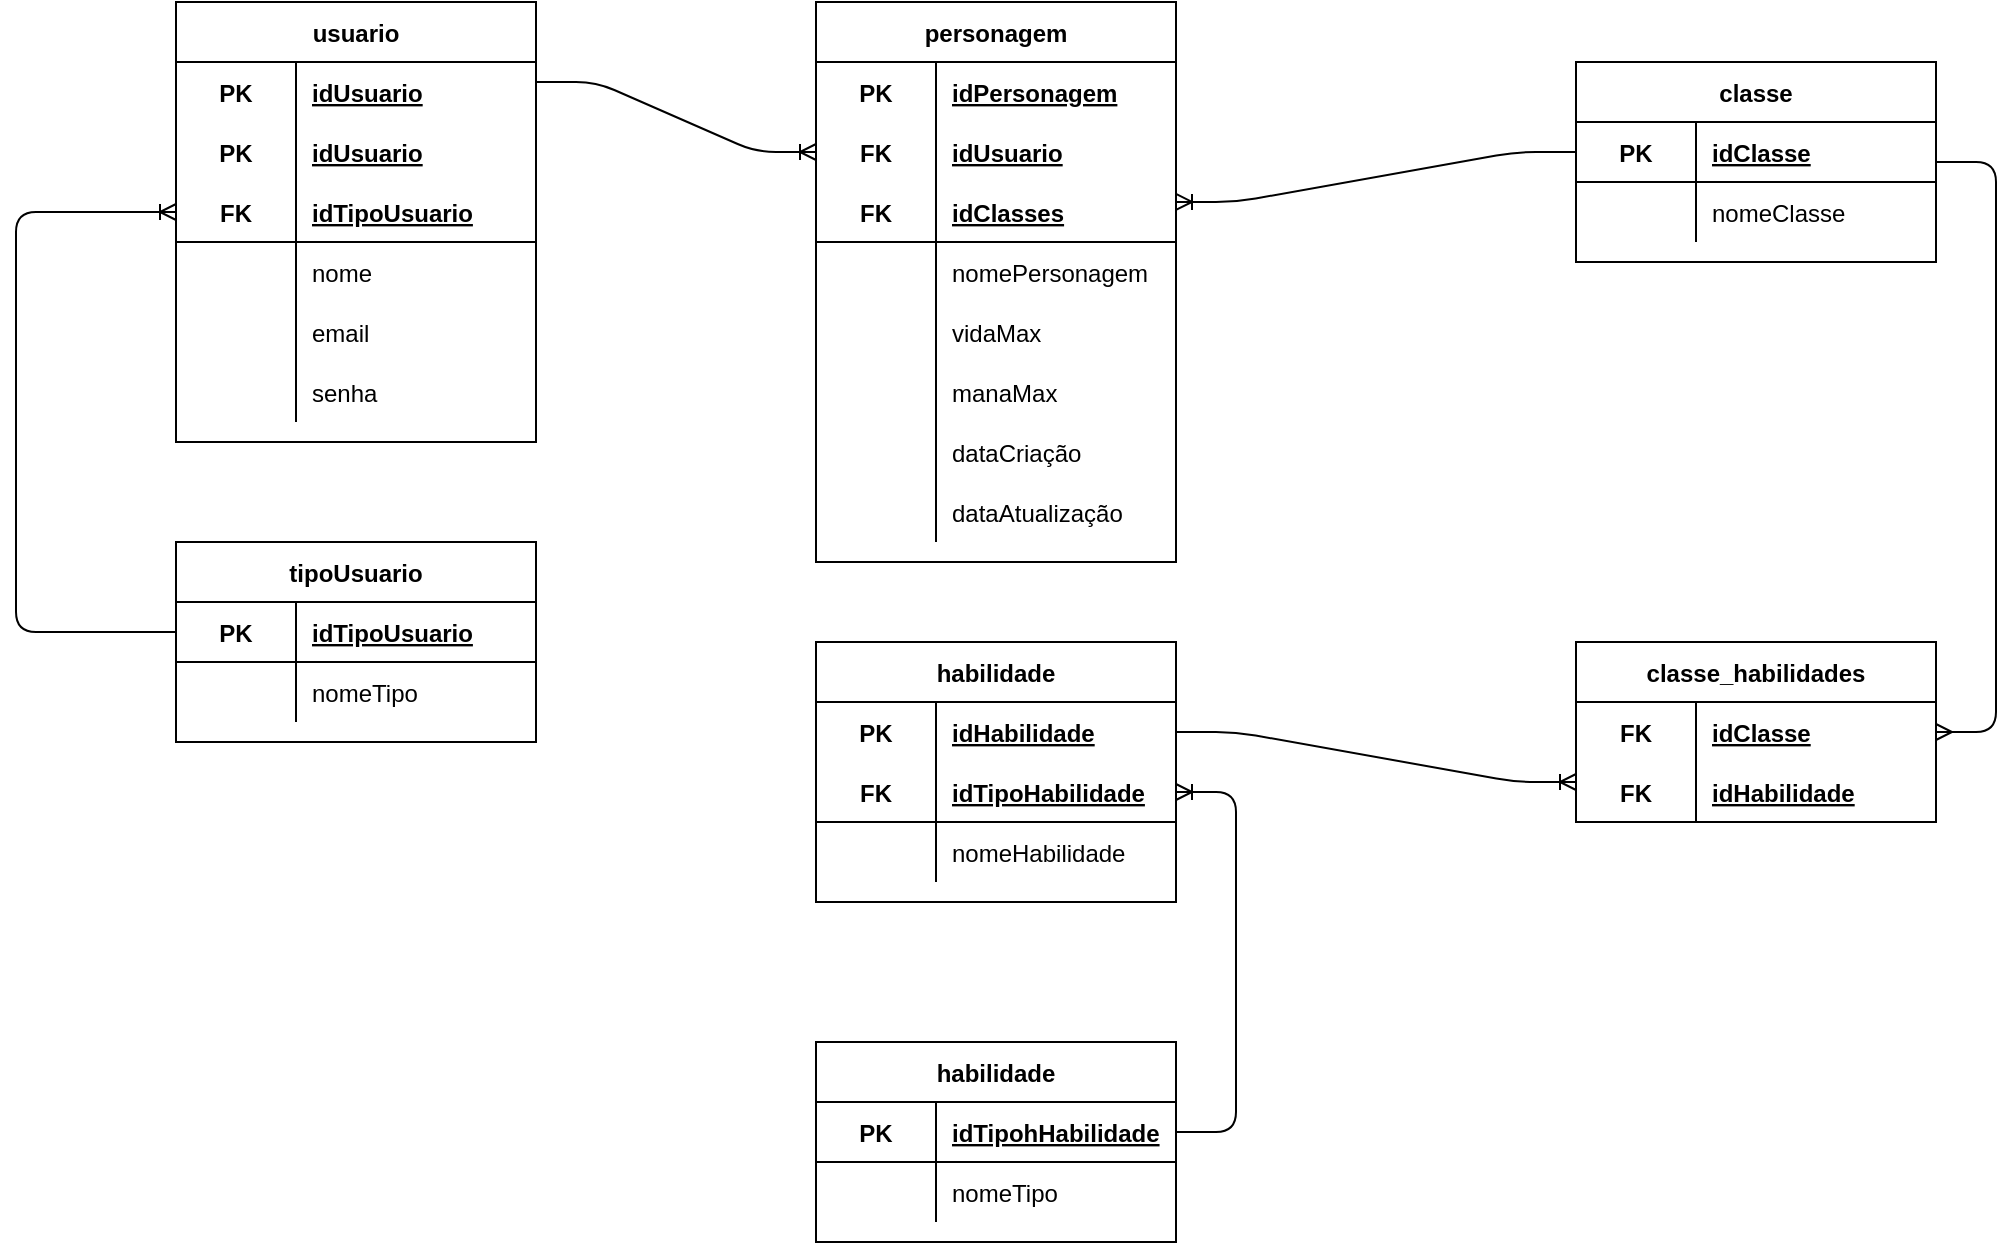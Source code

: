 <mxfile version="15.2.7" type="device"><diagram id="Vnr_DaOeJ2HsaMhXZIjR" name="Page-1"><mxGraphModel dx="1483" dy="744" grid="1" gridSize="10" guides="1" tooltips="1" connect="1" arrows="1" fold="1" page="1" pageScale="1" pageWidth="827" pageHeight="1169" math="0" shadow="0"><root><mxCell id="0"/><mxCell id="1" parent="0"/><mxCell id="y7KEYFcvt6DQ4FBDvmUr-17" value="personagem" style="shape=table;startSize=30;container=1;collapsible=1;childLayout=tableLayout;fixedRows=1;rowLines=0;fontStyle=1;align=center;resizeLast=1;" parent="1" vertex="1"><mxGeometry x="450" y="50" width="180" height="280" as="geometry"/></mxCell><mxCell id="y7KEYFcvt6DQ4FBDvmUr-18" value="" style="shape=partialRectangle;collapsible=0;dropTarget=0;pointerEvents=0;fillColor=none;top=0;left=0;bottom=0;right=0;points=[[0,0.5],[1,0.5]];portConstraint=eastwest;" parent="y7KEYFcvt6DQ4FBDvmUr-17" vertex="1"><mxGeometry y="30" width="180" height="30" as="geometry"/></mxCell><mxCell id="y7KEYFcvt6DQ4FBDvmUr-19" value="PK" style="shape=partialRectangle;connectable=0;fillColor=none;top=0;left=0;bottom=0;right=0;fontStyle=1;overflow=hidden;" parent="y7KEYFcvt6DQ4FBDvmUr-18" vertex="1"><mxGeometry width="60" height="30" as="geometry"/></mxCell><mxCell id="y7KEYFcvt6DQ4FBDvmUr-20" value="idPersonagem" style="shape=partialRectangle;connectable=0;fillColor=none;top=0;left=0;bottom=0;right=0;align=left;spacingLeft=6;fontStyle=5;overflow=hidden;" parent="y7KEYFcvt6DQ4FBDvmUr-18" vertex="1"><mxGeometry x="60" width="120" height="30" as="geometry"/></mxCell><mxCell id="F3eVizL2UZA8zw1EiPMs-30" value="" style="shape=partialRectangle;collapsible=0;dropTarget=0;pointerEvents=0;fillColor=none;top=0;left=0;bottom=0;right=0;points=[[0,0.5],[1,0.5]];portConstraint=eastwest;" vertex="1" parent="y7KEYFcvt6DQ4FBDvmUr-17"><mxGeometry y="60" width="180" height="30" as="geometry"/></mxCell><mxCell id="F3eVizL2UZA8zw1EiPMs-31" value="FK" style="shape=partialRectangle;connectable=0;fillColor=none;top=0;left=0;bottom=0;right=0;fontStyle=1;overflow=hidden;" vertex="1" parent="F3eVizL2UZA8zw1EiPMs-30"><mxGeometry width="60" height="30" as="geometry"/></mxCell><mxCell id="F3eVizL2UZA8zw1EiPMs-32" value="idUsuario" style="shape=partialRectangle;connectable=0;fillColor=none;top=0;left=0;bottom=0;right=0;align=left;spacingLeft=6;fontStyle=5;overflow=hidden;" vertex="1" parent="F3eVizL2UZA8zw1EiPMs-30"><mxGeometry x="60" width="120" height="30" as="geometry"/></mxCell><mxCell id="y7KEYFcvt6DQ4FBDvmUr-21" value="" style="shape=partialRectangle;collapsible=0;dropTarget=0;pointerEvents=0;fillColor=none;top=0;left=0;bottom=1;right=0;points=[[0,0.5],[1,0.5]];portConstraint=eastwest;" parent="y7KEYFcvt6DQ4FBDvmUr-17" vertex="1"><mxGeometry y="90" width="180" height="30" as="geometry"/></mxCell><mxCell id="y7KEYFcvt6DQ4FBDvmUr-22" value="FK" style="shape=partialRectangle;connectable=0;fillColor=none;top=0;left=0;bottom=0;right=0;fontStyle=1;overflow=hidden;" parent="y7KEYFcvt6DQ4FBDvmUr-21" vertex="1"><mxGeometry width="60" height="30" as="geometry"/></mxCell><mxCell id="y7KEYFcvt6DQ4FBDvmUr-23" value="idClasses" style="shape=partialRectangle;connectable=0;fillColor=none;top=0;left=0;bottom=0;right=0;align=left;spacingLeft=6;fontStyle=5;overflow=hidden;" parent="y7KEYFcvt6DQ4FBDvmUr-21" vertex="1"><mxGeometry x="60" width="120" height="30" as="geometry"/></mxCell><mxCell id="y7KEYFcvt6DQ4FBDvmUr-24" value="" style="shape=partialRectangle;collapsible=0;dropTarget=0;pointerEvents=0;fillColor=none;top=0;left=0;bottom=0;right=0;points=[[0,0.5],[1,0.5]];portConstraint=eastwest;" parent="y7KEYFcvt6DQ4FBDvmUr-17" vertex="1"><mxGeometry y="120" width="180" height="30" as="geometry"/></mxCell><mxCell id="y7KEYFcvt6DQ4FBDvmUr-25" value="" style="shape=partialRectangle;connectable=0;fillColor=none;top=0;left=0;bottom=0;right=0;editable=1;overflow=hidden;" parent="y7KEYFcvt6DQ4FBDvmUr-24" vertex="1"><mxGeometry width="60" height="30" as="geometry"/></mxCell><mxCell id="y7KEYFcvt6DQ4FBDvmUr-26" value="nomePersonagem" style="shape=partialRectangle;connectable=0;fillColor=none;top=0;left=0;bottom=0;right=0;align=left;spacingLeft=6;overflow=hidden;" parent="y7KEYFcvt6DQ4FBDvmUr-24" vertex="1"><mxGeometry x="60" width="120" height="30" as="geometry"/></mxCell><mxCell id="y7KEYFcvt6DQ4FBDvmUr-27" value="" style="shape=partialRectangle;collapsible=0;dropTarget=0;pointerEvents=0;fillColor=none;top=0;left=0;bottom=0;right=0;points=[[0,0.5],[1,0.5]];portConstraint=eastwest;" parent="y7KEYFcvt6DQ4FBDvmUr-17" vertex="1"><mxGeometry y="150" width="180" height="30" as="geometry"/></mxCell><mxCell id="y7KEYFcvt6DQ4FBDvmUr-28" value="" style="shape=partialRectangle;connectable=0;fillColor=none;top=0;left=0;bottom=0;right=0;editable=1;overflow=hidden;" parent="y7KEYFcvt6DQ4FBDvmUr-27" vertex="1"><mxGeometry width="60" height="30" as="geometry"/></mxCell><mxCell id="y7KEYFcvt6DQ4FBDvmUr-29" value="vidaMax" style="shape=partialRectangle;connectable=0;fillColor=none;top=0;left=0;bottom=0;right=0;align=left;spacingLeft=6;overflow=hidden;" parent="y7KEYFcvt6DQ4FBDvmUr-27" vertex="1"><mxGeometry x="60" width="120" height="30" as="geometry"/></mxCell><mxCell id="y7KEYFcvt6DQ4FBDvmUr-30" value="" style="shape=partialRectangle;collapsible=0;dropTarget=0;pointerEvents=0;fillColor=none;top=0;left=0;bottom=0;right=0;points=[[0,0.5],[1,0.5]];portConstraint=eastwest;" parent="y7KEYFcvt6DQ4FBDvmUr-17" vertex="1"><mxGeometry y="180" width="180" height="30" as="geometry"/></mxCell><mxCell id="y7KEYFcvt6DQ4FBDvmUr-31" value="" style="shape=partialRectangle;connectable=0;fillColor=none;top=0;left=0;bottom=0;right=0;editable=1;overflow=hidden;" parent="y7KEYFcvt6DQ4FBDvmUr-30" vertex="1"><mxGeometry width="60" height="30" as="geometry"/></mxCell><mxCell id="y7KEYFcvt6DQ4FBDvmUr-32" value="manaMax" style="shape=partialRectangle;connectable=0;fillColor=none;top=0;left=0;bottom=0;right=0;align=left;spacingLeft=6;overflow=hidden;" parent="y7KEYFcvt6DQ4FBDvmUr-30" vertex="1"><mxGeometry x="60" width="120" height="30" as="geometry"/></mxCell><mxCell id="y7KEYFcvt6DQ4FBDvmUr-48" value="" style="shape=partialRectangle;collapsible=0;dropTarget=0;pointerEvents=0;fillColor=none;top=0;left=0;bottom=0;right=0;points=[[0,0.5],[1,0.5]];portConstraint=eastwest;" parent="y7KEYFcvt6DQ4FBDvmUr-17" vertex="1"><mxGeometry y="210" width="180" height="30" as="geometry"/></mxCell><mxCell id="y7KEYFcvt6DQ4FBDvmUr-49" value="" style="shape=partialRectangle;connectable=0;fillColor=none;top=0;left=0;bottom=0;right=0;editable=1;overflow=hidden;" parent="y7KEYFcvt6DQ4FBDvmUr-48" vertex="1"><mxGeometry width="60" height="30" as="geometry"/></mxCell><mxCell id="y7KEYFcvt6DQ4FBDvmUr-50" value="dataCriação" style="shape=partialRectangle;connectable=0;fillColor=none;top=0;left=0;bottom=0;right=0;align=left;spacingLeft=6;overflow=hidden;" parent="y7KEYFcvt6DQ4FBDvmUr-48" vertex="1"><mxGeometry x="60" width="120" height="30" as="geometry"/></mxCell><mxCell id="y7KEYFcvt6DQ4FBDvmUr-51" value="" style="shape=partialRectangle;collapsible=0;dropTarget=0;pointerEvents=0;fillColor=none;top=0;left=0;bottom=0;right=0;points=[[0,0.5],[1,0.5]];portConstraint=eastwest;" parent="y7KEYFcvt6DQ4FBDvmUr-17" vertex="1"><mxGeometry y="240" width="180" height="30" as="geometry"/></mxCell><mxCell id="y7KEYFcvt6DQ4FBDvmUr-52" value="" style="shape=partialRectangle;connectable=0;fillColor=none;top=0;left=0;bottom=0;right=0;editable=1;overflow=hidden;" parent="y7KEYFcvt6DQ4FBDvmUr-51" vertex="1"><mxGeometry width="60" height="30" as="geometry"/></mxCell><mxCell id="y7KEYFcvt6DQ4FBDvmUr-53" value="dataAtualização" style="shape=partialRectangle;connectable=0;fillColor=none;top=0;left=0;bottom=0;right=0;align=left;spacingLeft=6;overflow=hidden;" parent="y7KEYFcvt6DQ4FBDvmUr-51" vertex="1"><mxGeometry x="60" width="120" height="30" as="geometry"/></mxCell><mxCell id="y7KEYFcvt6DQ4FBDvmUr-54" value="classe" style="shape=table;startSize=30;container=1;collapsible=1;childLayout=tableLayout;fixedRows=1;rowLines=0;fontStyle=1;align=center;resizeLast=1;" parent="1" vertex="1"><mxGeometry x="830" y="80" width="180" height="100" as="geometry"/></mxCell><mxCell id="y7KEYFcvt6DQ4FBDvmUr-58" value="" style="shape=partialRectangle;collapsible=0;dropTarget=0;pointerEvents=0;fillColor=none;top=0;left=0;bottom=1;right=0;points=[[0,0.5],[1,0.5]];portConstraint=eastwest;" parent="y7KEYFcvt6DQ4FBDvmUr-54" vertex="1"><mxGeometry y="30" width="180" height="30" as="geometry"/></mxCell><mxCell id="y7KEYFcvt6DQ4FBDvmUr-59" value="PK" style="shape=partialRectangle;connectable=0;fillColor=none;top=0;left=0;bottom=0;right=0;fontStyle=1;overflow=hidden;" parent="y7KEYFcvt6DQ4FBDvmUr-58" vertex="1"><mxGeometry width="60" height="30" as="geometry"/></mxCell><mxCell id="y7KEYFcvt6DQ4FBDvmUr-60" value="idClasse" style="shape=partialRectangle;connectable=0;fillColor=none;top=0;left=0;bottom=0;right=0;align=left;spacingLeft=6;fontStyle=5;overflow=hidden;" parent="y7KEYFcvt6DQ4FBDvmUr-58" vertex="1"><mxGeometry x="60" width="120" height="30" as="geometry"/></mxCell><mxCell id="y7KEYFcvt6DQ4FBDvmUr-64" value="" style="shape=partialRectangle;collapsible=0;dropTarget=0;pointerEvents=0;fillColor=none;top=0;left=0;bottom=0;right=0;points=[[0,0.5],[1,0.5]];portConstraint=eastwest;" parent="y7KEYFcvt6DQ4FBDvmUr-54" vertex="1"><mxGeometry y="60" width="180" height="30" as="geometry"/></mxCell><mxCell id="y7KEYFcvt6DQ4FBDvmUr-65" value="" style="shape=partialRectangle;connectable=0;fillColor=none;top=0;left=0;bottom=0;right=0;editable=1;overflow=hidden;" parent="y7KEYFcvt6DQ4FBDvmUr-64" vertex="1"><mxGeometry width="60" height="30" as="geometry"/></mxCell><mxCell id="y7KEYFcvt6DQ4FBDvmUr-66" value="nomeClasse" style="shape=partialRectangle;connectable=0;fillColor=none;top=0;left=0;bottom=0;right=0;align=left;spacingLeft=6;overflow=hidden;" parent="y7KEYFcvt6DQ4FBDvmUr-64" vertex="1"><mxGeometry x="60" width="120" height="30" as="geometry"/></mxCell><mxCell id="y7KEYFcvt6DQ4FBDvmUr-70" value="" style="edgeStyle=entityRelationEdgeStyle;fontSize=12;html=1;endArrow=ERoneToMany;entryX=1;entryY=0.333;entryDx=0;entryDy=0;entryPerimeter=0;exitX=0;exitY=0.5;exitDx=0;exitDy=0;" parent="1" source="y7KEYFcvt6DQ4FBDvmUr-58" target="y7KEYFcvt6DQ4FBDvmUr-21" edge="1"><mxGeometry width="100" height="100" relative="1" as="geometry"><mxPoint x="730" y="340" as="sourcePoint"/><mxPoint x="830" y="240" as="targetPoint"/></mxGeometry></mxCell><mxCell id="y7KEYFcvt6DQ4FBDvmUr-71" value="habilidade" style="shape=table;startSize=30;container=1;collapsible=1;childLayout=tableLayout;fixedRows=1;rowLines=0;fontStyle=1;align=center;resizeLast=1;" parent="1" vertex="1"><mxGeometry x="450" y="370" width="180" height="130" as="geometry"/></mxCell><mxCell id="y7KEYFcvt6DQ4FBDvmUr-72" value="" style="shape=partialRectangle;collapsible=0;dropTarget=0;pointerEvents=0;fillColor=none;top=0;left=0;bottom=0;right=0;points=[[0,0.5],[1,0.5]];portConstraint=eastwest;" parent="y7KEYFcvt6DQ4FBDvmUr-71" vertex="1"><mxGeometry y="30" width="180" height="30" as="geometry"/></mxCell><mxCell id="y7KEYFcvt6DQ4FBDvmUr-73" value="PK" style="shape=partialRectangle;connectable=0;fillColor=none;top=0;left=0;bottom=0;right=0;fontStyle=1;overflow=hidden;" parent="y7KEYFcvt6DQ4FBDvmUr-72" vertex="1"><mxGeometry width="60" height="30" as="geometry"/></mxCell><mxCell id="y7KEYFcvt6DQ4FBDvmUr-74" value="idHabilidade" style="shape=partialRectangle;connectable=0;fillColor=none;top=0;left=0;bottom=0;right=0;align=left;spacingLeft=6;fontStyle=5;overflow=hidden;" parent="y7KEYFcvt6DQ4FBDvmUr-72" vertex="1"><mxGeometry x="60" width="120" height="30" as="geometry"/></mxCell><mxCell id="y7KEYFcvt6DQ4FBDvmUr-75" value="" style="shape=partialRectangle;collapsible=0;dropTarget=0;pointerEvents=0;fillColor=none;top=0;left=0;bottom=1;right=0;points=[[0,0.5],[1,0.5]];portConstraint=eastwest;" parent="y7KEYFcvt6DQ4FBDvmUr-71" vertex="1"><mxGeometry y="60" width="180" height="30" as="geometry"/></mxCell><mxCell id="y7KEYFcvt6DQ4FBDvmUr-76" value="FK" style="shape=partialRectangle;connectable=0;fillColor=none;top=0;left=0;bottom=0;right=0;fontStyle=1;overflow=hidden;" parent="y7KEYFcvt6DQ4FBDvmUr-75" vertex="1"><mxGeometry width="60" height="30" as="geometry"/></mxCell><mxCell id="y7KEYFcvt6DQ4FBDvmUr-77" value="idTipoHabilidade" style="shape=partialRectangle;connectable=0;fillColor=none;top=0;left=0;bottom=0;right=0;align=left;spacingLeft=6;fontStyle=5;overflow=hidden;" parent="y7KEYFcvt6DQ4FBDvmUr-75" vertex="1"><mxGeometry x="60" width="120" height="30" as="geometry"/></mxCell><mxCell id="y7KEYFcvt6DQ4FBDvmUr-81" value="" style="shape=partialRectangle;collapsible=0;dropTarget=0;pointerEvents=0;fillColor=none;top=0;left=0;bottom=0;right=0;points=[[0,0.5],[1,0.5]];portConstraint=eastwest;" parent="y7KEYFcvt6DQ4FBDvmUr-71" vertex="1"><mxGeometry y="90" width="180" height="30" as="geometry"/></mxCell><mxCell id="y7KEYFcvt6DQ4FBDvmUr-82" value="" style="shape=partialRectangle;connectable=0;fillColor=none;top=0;left=0;bottom=0;right=0;editable=1;overflow=hidden;" parent="y7KEYFcvt6DQ4FBDvmUr-81" vertex="1"><mxGeometry width="60" height="30" as="geometry"/></mxCell><mxCell id="y7KEYFcvt6DQ4FBDvmUr-83" value="nomeHabilidade" style="shape=partialRectangle;connectable=0;fillColor=none;top=0;left=0;bottom=0;right=0;align=left;spacingLeft=6;overflow=hidden;" parent="y7KEYFcvt6DQ4FBDvmUr-81" vertex="1"><mxGeometry x="60" width="120" height="30" as="geometry"/></mxCell><mxCell id="y7KEYFcvt6DQ4FBDvmUr-84" value="classe_habilidades" style="shape=table;startSize=30;container=1;collapsible=1;childLayout=tableLayout;fixedRows=1;rowLines=0;fontStyle=1;align=center;resizeLast=1;" parent="1" vertex="1"><mxGeometry x="830" y="370" width="180" height="90" as="geometry"/></mxCell><mxCell id="y7KEYFcvt6DQ4FBDvmUr-85" value="" style="shape=partialRectangle;collapsible=0;dropTarget=0;pointerEvents=0;fillColor=none;top=0;left=0;bottom=0;right=0;points=[[0,0.5],[1,0.5]];portConstraint=eastwest;" parent="y7KEYFcvt6DQ4FBDvmUr-84" vertex="1"><mxGeometry y="30" width="180" height="30" as="geometry"/></mxCell><mxCell id="y7KEYFcvt6DQ4FBDvmUr-86" value="FK" style="shape=partialRectangle;connectable=0;fillColor=none;top=0;left=0;bottom=0;right=0;fontStyle=1;overflow=hidden;" parent="y7KEYFcvt6DQ4FBDvmUr-85" vertex="1"><mxGeometry width="60" height="30" as="geometry"/></mxCell><mxCell id="y7KEYFcvt6DQ4FBDvmUr-87" value="idClasse" style="shape=partialRectangle;connectable=0;fillColor=none;top=0;left=0;bottom=0;right=0;align=left;spacingLeft=6;fontStyle=5;overflow=hidden;" parent="y7KEYFcvt6DQ4FBDvmUr-85" vertex="1"><mxGeometry x="60" width="120" height="30" as="geometry"/></mxCell><mxCell id="y7KEYFcvt6DQ4FBDvmUr-88" value="" style="shape=partialRectangle;collapsible=0;dropTarget=0;pointerEvents=0;fillColor=none;top=0;left=0;bottom=1;right=0;points=[[0,0.5],[1,0.5]];portConstraint=eastwest;" parent="y7KEYFcvt6DQ4FBDvmUr-84" vertex="1"><mxGeometry y="60" width="180" height="30" as="geometry"/></mxCell><mxCell id="y7KEYFcvt6DQ4FBDvmUr-89" value="FK" style="shape=partialRectangle;connectable=0;fillColor=none;top=0;left=0;bottom=0;right=0;fontStyle=1;overflow=hidden;" parent="y7KEYFcvt6DQ4FBDvmUr-88" vertex="1"><mxGeometry width="60" height="30" as="geometry"/></mxCell><mxCell id="y7KEYFcvt6DQ4FBDvmUr-90" value="idHabilidade" style="shape=partialRectangle;connectable=0;fillColor=none;top=0;left=0;bottom=0;right=0;align=left;spacingLeft=6;fontStyle=5;overflow=hidden;" parent="y7KEYFcvt6DQ4FBDvmUr-88" vertex="1"><mxGeometry x="60" width="120" height="30" as="geometry"/></mxCell><mxCell id="y7KEYFcvt6DQ4FBDvmUr-97" value="" style="edgeStyle=entityRelationEdgeStyle;fontSize=12;html=1;endArrow=ERmany;entryX=1;entryY=0.5;entryDx=0;entryDy=0;" parent="1" target="y7KEYFcvt6DQ4FBDvmUr-85" edge="1"><mxGeometry width="100" height="100" relative="1" as="geometry"><mxPoint x="1010" y="130" as="sourcePoint"/><mxPoint x="1110" y="30" as="targetPoint"/></mxGeometry></mxCell><mxCell id="y7KEYFcvt6DQ4FBDvmUr-98" value="habilidade" style="shape=table;startSize=30;container=1;collapsible=1;childLayout=tableLayout;fixedRows=1;rowLines=0;fontStyle=1;align=center;resizeLast=1;" parent="1" vertex="1"><mxGeometry x="450" y="570" width="180" height="100" as="geometry"/></mxCell><mxCell id="y7KEYFcvt6DQ4FBDvmUr-102" value="" style="shape=partialRectangle;collapsible=0;dropTarget=0;pointerEvents=0;fillColor=none;top=0;left=0;bottom=1;right=0;points=[[0,0.5],[1,0.5]];portConstraint=eastwest;" parent="y7KEYFcvt6DQ4FBDvmUr-98" vertex="1"><mxGeometry y="30" width="180" height="30" as="geometry"/></mxCell><mxCell id="y7KEYFcvt6DQ4FBDvmUr-103" value="PK" style="shape=partialRectangle;connectable=0;fillColor=none;top=0;left=0;bottom=0;right=0;fontStyle=1;overflow=hidden;" parent="y7KEYFcvt6DQ4FBDvmUr-102" vertex="1"><mxGeometry width="60" height="30" as="geometry"/></mxCell><mxCell id="y7KEYFcvt6DQ4FBDvmUr-104" value="idTipohHabilidade" style="shape=partialRectangle;connectable=0;fillColor=none;top=0;left=0;bottom=0;right=0;align=left;spacingLeft=6;fontStyle=5;overflow=hidden;" parent="y7KEYFcvt6DQ4FBDvmUr-102" vertex="1"><mxGeometry x="60" width="120" height="30" as="geometry"/></mxCell><mxCell id="y7KEYFcvt6DQ4FBDvmUr-105" value="" style="shape=partialRectangle;collapsible=0;dropTarget=0;pointerEvents=0;fillColor=none;top=0;left=0;bottom=0;right=0;points=[[0,0.5],[1,0.5]];portConstraint=eastwest;" parent="y7KEYFcvt6DQ4FBDvmUr-98" vertex="1"><mxGeometry y="60" width="180" height="30" as="geometry"/></mxCell><mxCell id="y7KEYFcvt6DQ4FBDvmUr-106" value="" style="shape=partialRectangle;connectable=0;fillColor=none;top=0;left=0;bottom=0;right=0;editable=1;overflow=hidden;" parent="y7KEYFcvt6DQ4FBDvmUr-105" vertex="1"><mxGeometry width="60" height="30" as="geometry"/></mxCell><mxCell id="y7KEYFcvt6DQ4FBDvmUr-107" value="nomeTipo" style="shape=partialRectangle;connectable=0;fillColor=none;top=0;left=0;bottom=0;right=0;align=left;spacingLeft=6;overflow=hidden;" parent="y7KEYFcvt6DQ4FBDvmUr-105" vertex="1"><mxGeometry x="60" width="120" height="30" as="geometry"/></mxCell><mxCell id="y7KEYFcvt6DQ4FBDvmUr-108" value="" style="edgeStyle=entityRelationEdgeStyle;fontSize=12;html=1;endArrow=ERoneToMany;exitX=1;exitY=0.5;exitDx=0;exitDy=0;" parent="1" source="y7KEYFcvt6DQ4FBDvmUr-72" edge="1"><mxGeometry width="100" height="100" relative="1" as="geometry"><mxPoint x="730" y="540" as="sourcePoint"/><mxPoint x="830" y="440" as="targetPoint"/></mxGeometry></mxCell><mxCell id="y7KEYFcvt6DQ4FBDvmUr-109" value="" style="edgeStyle=entityRelationEdgeStyle;fontSize=12;html=1;endArrow=ERoneToMany;entryX=1;entryY=0.5;entryDx=0;entryDy=0;exitX=1;exitY=0.5;exitDx=0;exitDy=0;" parent="1" source="y7KEYFcvt6DQ4FBDvmUr-102" target="y7KEYFcvt6DQ4FBDvmUr-75" edge="1"><mxGeometry width="100" height="100" relative="1" as="geometry"><mxPoint x="630" y="660" as="sourcePoint"/><mxPoint x="730" y="560" as="targetPoint"/></mxGeometry></mxCell><mxCell id="F3eVizL2UZA8zw1EiPMs-1" value="usuario" style="shape=table;startSize=30;container=1;collapsible=1;childLayout=tableLayout;fixedRows=1;rowLines=0;fontStyle=1;align=center;resizeLast=1;" vertex="1" parent="1"><mxGeometry x="130" y="50" width="180" height="220" as="geometry"/></mxCell><mxCell id="F3eVizL2UZA8zw1EiPMs-37" value="" style="shape=partialRectangle;collapsible=0;dropTarget=0;pointerEvents=0;fillColor=none;top=0;left=0;bottom=0;right=0;points=[[0,0.5],[1,0.5]];portConstraint=eastwest;" vertex="1" parent="F3eVizL2UZA8zw1EiPMs-1"><mxGeometry y="30" width="180" height="30" as="geometry"/></mxCell><mxCell id="F3eVizL2UZA8zw1EiPMs-38" value="PK" style="shape=partialRectangle;connectable=0;fillColor=none;top=0;left=0;bottom=0;right=0;fontStyle=1;overflow=hidden;" vertex="1" parent="F3eVizL2UZA8zw1EiPMs-37"><mxGeometry width="60" height="30" as="geometry"/></mxCell><mxCell id="F3eVizL2UZA8zw1EiPMs-39" value="idUsuario" style="shape=partialRectangle;connectable=0;fillColor=none;top=0;left=0;bottom=0;right=0;align=left;spacingLeft=6;fontStyle=5;overflow=hidden;" vertex="1" parent="F3eVizL2UZA8zw1EiPMs-37"><mxGeometry x="60" width="120" height="30" as="geometry"/></mxCell><mxCell id="F3eVizL2UZA8zw1EiPMs-2" value="" style="shape=partialRectangle;collapsible=0;dropTarget=0;pointerEvents=0;fillColor=none;top=0;left=0;bottom=0;right=0;points=[[0,0.5],[1,0.5]];portConstraint=eastwest;" vertex="1" parent="F3eVizL2UZA8zw1EiPMs-1"><mxGeometry y="60" width="180" height="30" as="geometry"/></mxCell><mxCell id="F3eVizL2UZA8zw1EiPMs-3" value="PK" style="shape=partialRectangle;connectable=0;fillColor=none;top=0;left=0;bottom=0;right=0;fontStyle=1;overflow=hidden;" vertex="1" parent="F3eVizL2UZA8zw1EiPMs-2"><mxGeometry width="60" height="30" as="geometry"/></mxCell><mxCell id="F3eVizL2UZA8zw1EiPMs-4" value="idUsuario" style="shape=partialRectangle;connectable=0;fillColor=none;top=0;left=0;bottom=0;right=0;align=left;spacingLeft=6;fontStyle=5;overflow=hidden;" vertex="1" parent="F3eVizL2UZA8zw1EiPMs-2"><mxGeometry x="60" width="120" height="30" as="geometry"/></mxCell><mxCell id="F3eVizL2UZA8zw1EiPMs-5" value="" style="shape=partialRectangle;collapsible=0;dropTarget=0;pointerEvents=0;fillColor=none;top=0;left=0;bottom=1;right=0;points=[[0,0.5],[1,0.5]];portConstraint=eastwest;" vertex="1" parent="F3eVizL2UZA8zw1EiPMs-1"><mxGeometry y="90" width="180" height="30" as="geometry"/></mxCell><mxCell id="F3eVizL2UZA8zw1EiPMs-6" value="FK" style="shape=partialRectangle;connectable=0;fillColor=none;top=0;left=0;bottom=0;right=0;fontStyle=1;overflow=hidden;" vertex="1" parent="F3eVizL2UZA8zw1EiPMs-5"><mxGeometry width="60" height="30" as="geometry"/></mxCell><mxCell id="F3eVizL2UZA8zw1EiPMs-7" value="idTipoUsuario" style="shape=partialRectangle;connectable=0;fillColor=none;top=0;left=0;bottom=0;right=0;align=left;spacingLeft=6;fontStyle=5;overflow=hidden;" vertex="1" parent="F3eVizL2UZA8zw1EiPMs-5"><mxGeometry x="60" width="120" height="30" as="geometry"/></mxCell><mxCell id="F3eVizL2UZA8zw1EiPMs-8" value="" style="shape=partialRectangle;collapsible=0;dropTarget=0;pointerEvents=0;fillColor=none;top=0;left=0;bottom=0;right=0;points=[[0,0.5],[1,0.5]];portConstraint=eastwest;" vertex="1" parent="F3eVizL2UZA8zw1EiPMs-1"><mxGeometry y="120" width="180" height="30" as="geometry"/></mxCell><mxCell id="F3eVizL2UZA8zw1EiPMs-9" value="" style="shape=partialRectangle;connectable=0;fillColor=none;top=0;left=0;bottom=0;right=0;editable=1;overflow=hidden;" vertex="1" parent="F3eVizL2UZA8zw1EiPMs-8"><mxGeometry width="60" height="30" as="geometry"/></mxCell><mxCell id="F3eVizL2UZA8zw1EiPMs-10" value="nome" style="shape=partialRectangle;connectable=0;fillColor=none;top=0;left=0;bottom=0;right=0;align=left;spacingLeft=6;overflow=hidden;" vertex="1" parent="F3eVizL2UZA8zw1EiPMs-8"><mxGeometry x="60" width="120" height="30" as="geometry"/></mxCell><mxCell id="F3eVizL2UZA8zw1EiPMs-14" value="" style="shape=partialRectangle;collapsible=0;dropTarget=0;pointerEvents=0;fillColor=none;top=0;left=0;bottom=0;right=0;points=[[0,0.5],[1,0.5]];portConstraint=eastwest;" vertex="1" parent="F3eVizL2UZA8zw1EiPMs-1"><mxGeometry y="150" width="180" height="30" as="geometry"/></mxCell><mxCell id="F3eVizL2UZA8zw1EiPMs-15" value="" style="shape=partialRectangle;connectable=0;fillColor=none;top=0;left=0;bottom=0;right=0;editable=1;overflow=hidden;" vertex="1" parent="F3eVizL2UZA8zw1EiPMs-14"><mxGeometry width="60" height="30" as="geometry"/></mxCell><mxCell id="F3eVizL2UZA8zw1EiPMs-16" value="email" style="shape=partialRectangle;connectable=0;fillColor=none;top=0;left=0;bottom=0;right=0;align=left;spacingLeft=6;overflow=hidden;" vertex="1" parent="F3eVizL2UZA8zw1EiPMs-14"><mxGeometry x="60" width="120" height="30" as="geometry"/></mxCell><mxCell id="F3eVizL2UZA8zw1EiPMs-11" value="" style="shape=partialRectangle;collapsible=0;dropTarget=0;pointerEvents=0;fillColor=none;top=0;left=0;bottom=0;right=0;points=[[0,0.5],[1,0.5]];portConstraint=eastwest;" vertex="1" parent="F3eVizL2UZA8zw1EiPMs-1"><mxGeometry y="180" width="180" height="30" as="geometry"/></mxCell><mxCell id="F3eVizL2UZA8zw1EiPMs-12" value="" style="shape=partialRectangle;connectable=0;fillColor=none;top=0;left=0;bottom=0;right=0;editable=1;overflow=hidden;" vertex="1" parent="F3eVizL2UZA8zw1EiPMs-11"><mxGeometry width="60" height="30" as="geometry"/></mxCell><mxCell id="F3eVizL2UZA8zw1EiPMs-13" value="senha" style="shape=partialRectangle;connectable=0;fillColor=none;top=0;left=0;bottom=0;right=0;align=left;spacingLeft=6;overflow=hidden;" vertex="1" parent="F3eVizL2UZA8zw1EiPMs-11"><mxGeometry x="60" width="120" height="30" as="geometry"/></mxCell><mxCell id="F3eVizL2UZA8zw1EiPMs-17" value="tipoUsuario" style="shape=table;startSize=30;container=1;collapsible=1;childLayout=tableLayout;fixedRows=1;rowLines=0;fontStyle=1;align=center;resizeLast=1;" vertex="1" parent="1"><mxGeometry x="130" y="320" width="180" height="100" as="geometry"/></mxCell><mxCell id="F3eVizL2UZA8zw1EiPMs-21" value="" style="shape=partialRectangle;collapsible=0;dropTarget=0;pointerEvents=0;fillColor=none;top=0;left=0;bottom=1;right=0;points=[[0,0.5],[1,0.5]];portConstraint=eastwest;" vertex="1" parent="F3eVizL2UZA8zw1EiPMs-17"><mxGeometry y="30" width="180" height="30" as="geometry"/></mxCell><mxCell id="F3eVizL2UZA8zw1EiPMs-22" value="PK" style="shape=partialRectangle;connectable=0;fillColor=none;top=0;left=0;bottom=0;right=0;fontStyle=1;overflow=hidden;" vertex="1" parent="F3eVizL2UZA8zw1EiPMs-21"><mxGeometry width="60" height="30" as="geometry"/></mxCell><mxCell id="F3eVizL2UZA8zw1EiPMs-23" value="idTipoUsuario" style="shape=partialRectangle;connectable=0;fillColor=none;top=0;left=0;bottom=0;right=0;align=left;spacingLeft=6;fontStyle=5;overflow=hidden;" vertex="1" parent="F3eVizL2UZA8zw1EiPMs-21"><mxGeometry x="60" width="120" height="30" as="geometry"/></mxCell><mxCell id="F3eVizL2UZA8zw1EiPMs-24" value="" style="shape=partialRectangle;collapsible=0;dropTarget=0;pointerEvents=0;fillColor=none;top=0;left=0;bottom=0;right=0;points=[[0,0.5],[1,0.5]];portConstraint=eastwest;" vertex="1" parent="F3eVizL2UZA8zw1EiPMs-17"><mxGeometry y="60" width="180" height="30" as="geometry"/></mxCell><mxCell id="F3eVizL2UZA8zw1EiPMs-25" value="" style="shape=partialRectangle;connectable=0;fillColor=none;top=0;left=0;bottom=0;right=0;editable=1;overflow=hidden;" vertex="1" parent="F3eVizL2UZA8zw1EiPMs-24"><mxGeometry width="60" height="30" as="geometry"/></mxCell><mxCell id="F3eVizL2UZA8zw1EiPMs-26" value="nomeTipo" style="shape=partialRectangle;connectable=0;fillColor=none;top=0;left=0;bottom=0;right=0;align=left;spacingLeft=6;overflow=hidden;" vertex="1" parent="F3eVizL2UZA8zw1EiPMs-24"><mxGeometry x="60" width="120" height="30" as="geometry"/></mxCell><mxCell id="F3eVizL2UZA8zw1EiPMs-34" value="" style="edgeStyle=entityRelationEdgeStyle;fontSize=12;html=1;endArrow=ERoneToMany;entryX=0;entryY=0.5;entryDx=0;entryDy=0;" edge="1" parent="1" target="F3eVizL2UZA8zw1EiPMs-30"><mxGeometry width="100" height="100" relative="1" as="geometry"><mxPoint x="310" y="90" as="sourcePoint"/><mxPoint x="410" y="-10" as="targetPoint"/></mxGeometry></mxCell><mxCell id="F3eVizL2UZA8zw1EiPMs-36" value="" style="fontSize=12;html=1;endArrow=ERoneToMany;exitX=0;exitY=0.5;exitDx=0;exitDy=0;edgeStyle=orthogonalEdgeStyle;" edge="1" parent="1" source="F3eVizL2UZA8zw1EiPMs-21" target="F3eVizL2UZA8zw1EiPMs-5"><mxGeometry width="100" height="100" relative="1" as="geometry"><mxPoint x="30" y="380" as="sourcePoint"/><mxPoint x="130" y="140" as="targetPoint"/><Array as="points"><mxPoint x="50" y="365"/><mxPoint x="50" y="155"/></Array></mxGeometry></mxCell></root></mxGraphModel></diagram></mxfile>